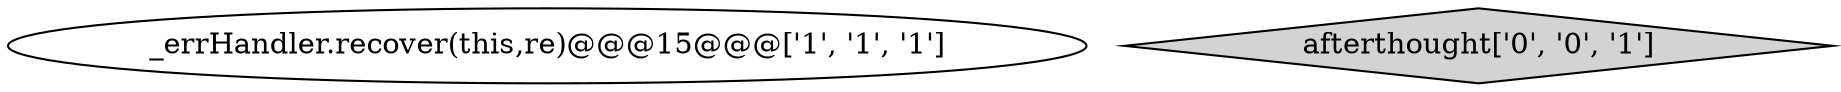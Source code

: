 digraph {
10 [style = filled, label = "_errHandler.recover(this,re)@@@15@@@['1', '1', '1']", fillcolor = white, shape = ellipse image = "AAA0AAABBB1BBB"];
15 [style = filled, label = "afterthought['0', '0', '1']", fillcolor = lightgray, shape = diamond image = "AAA0AAABBB3BBB"];#17 [style = filled, label = "enterRule(_localctx,20,RULE_afterthought)@@@4@@@['0', '0', '1']", fillcolor = white,$ shape = ellipse image = "AAA0AAABBB3BBB"];
}
